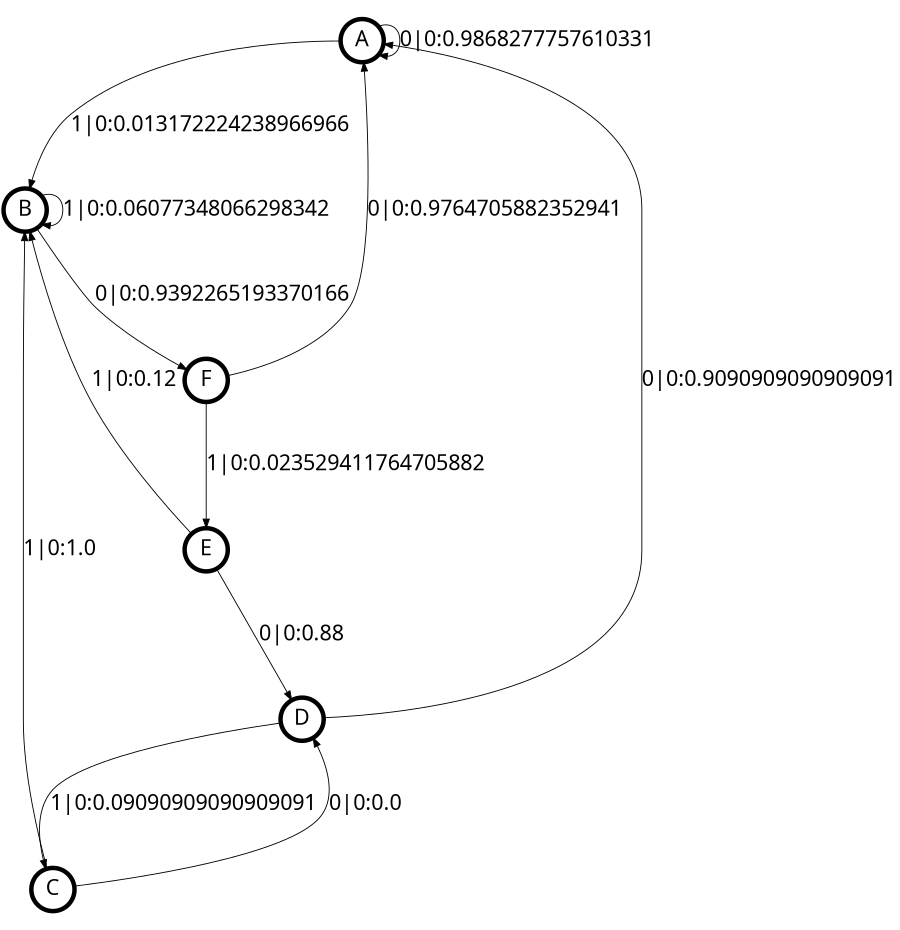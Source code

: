 digraph  {
size = "6,8.5";
ratio = "fill";
node
[shape = circle];
node [fontsize = 24];
node [penwidth = 5];
edge [fontsize = 24];
node [fontname = "CMU Serif Roman"];
graph [fontname = "CMU Serif Roman"];
edge [fontname = "CMU Serif Roman"];
A -> A [label = "0|0:0.9868277757610331\l"];
A -> B [label = "1|0:0.013172224238966966\l"];
B -> B [label = "1|0:0.06077348066298342\l"];
B -> F [label = "0|0:0.9392265193370166\l"];
C -> B [label = "1|0:1.0\l"];
C -> D [label = "0|0:0.0\l"];
D -> A [label = "0|0:0.9090909090909091\l"];
D -> C [label = "1|0:0.09090909090909091\l"];
E -> B [label = "1|0:0.12\l"];
E -> D [label = "0|0:0.88\l"];
F -> A [label = "0|0:0.9764705882352941\l"];
F -> E [label = "1|0:0.023529411764705882\l"];
}